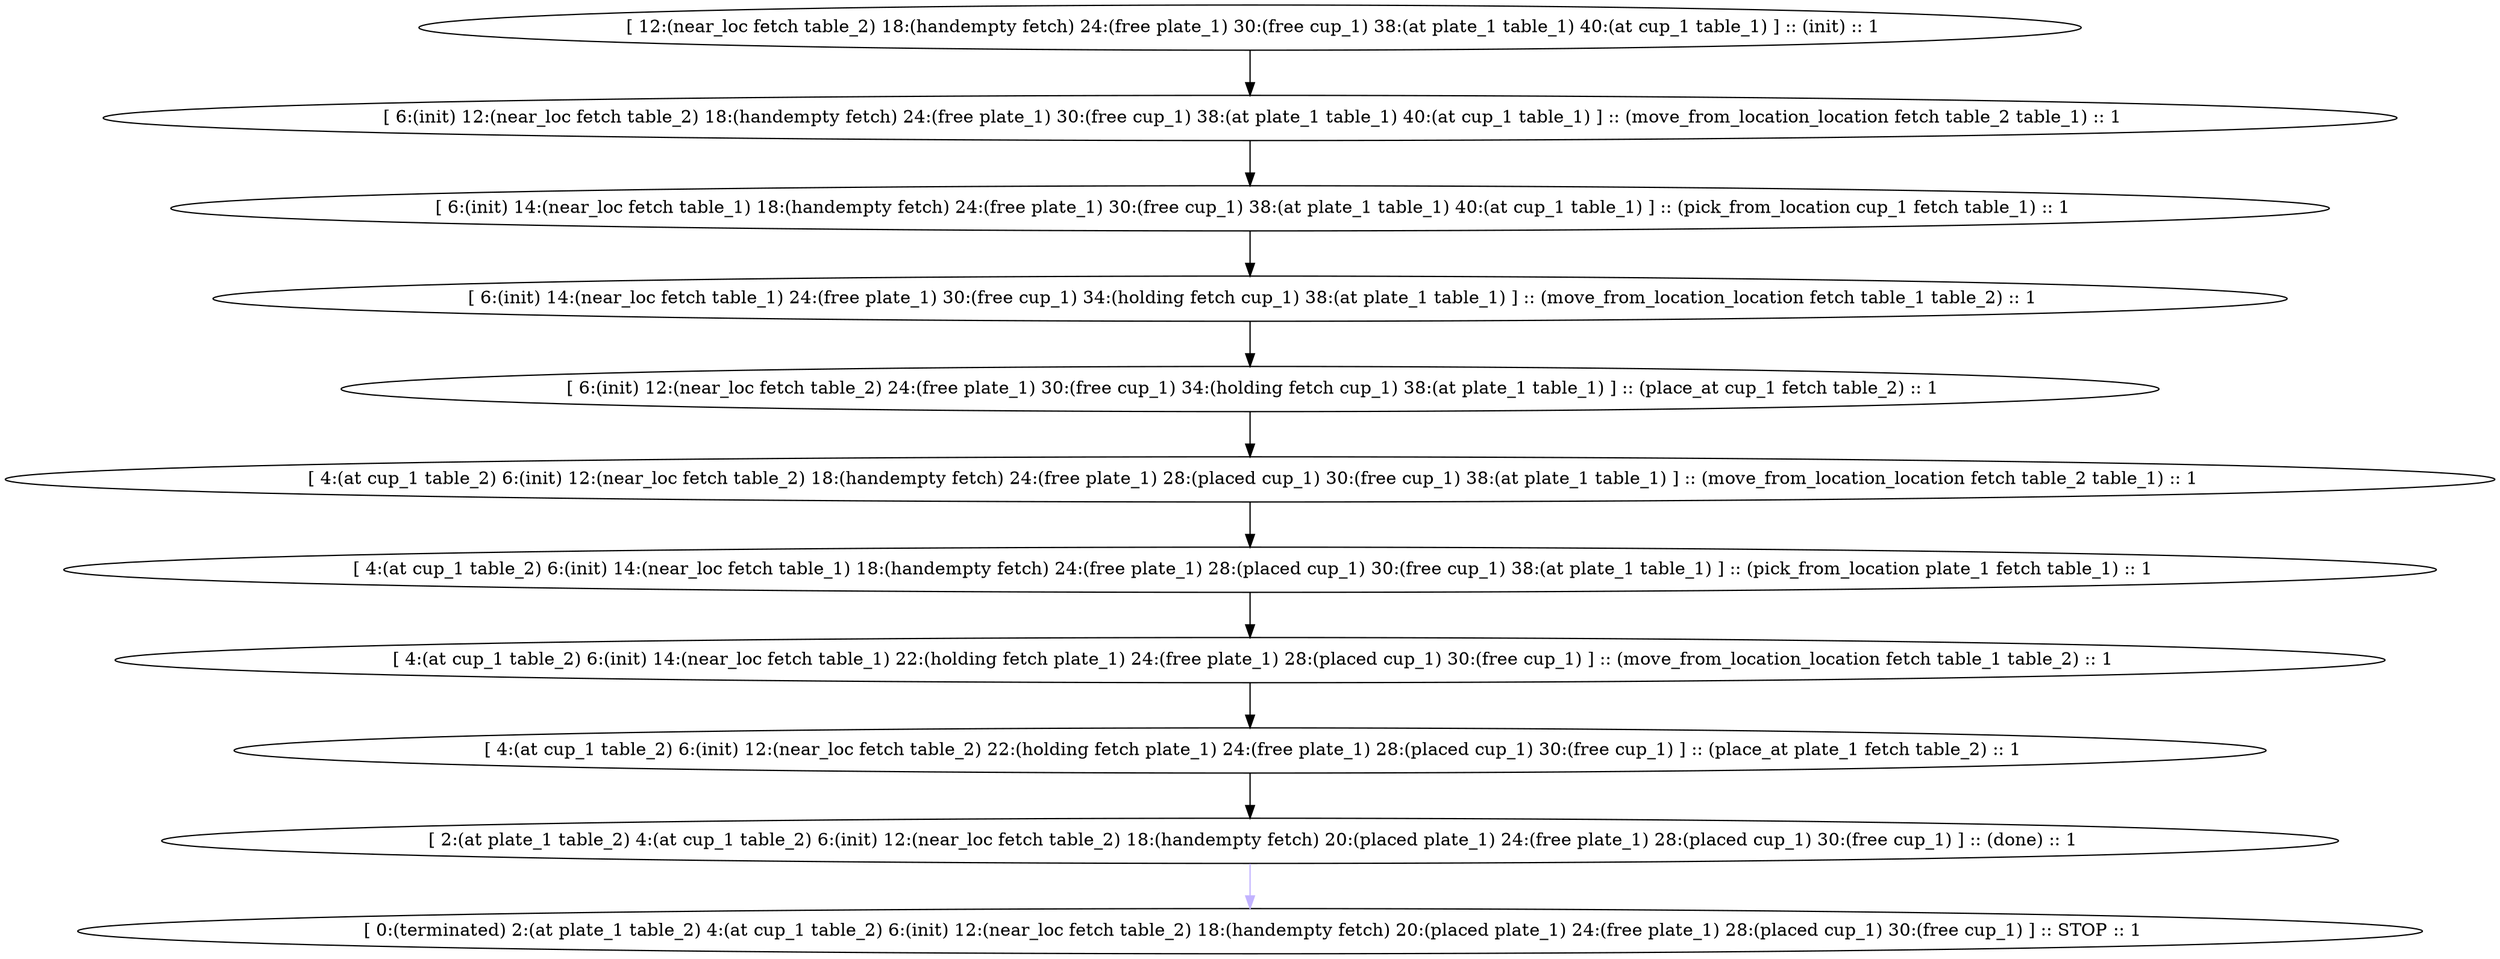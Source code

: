 Digraph G {
size = "500,500";
0 [ label = " [ 12:(near_loc fetch table_2) 18:(handempty fetch) 24:(free plate_1) 30:(free cup_1) 38:(at plate_1 table_1) 40:(at cup_1 table_1) ] :: (init) :: 1" ]; 
1 [ label = " [ 6:(init) 12:(near_loc fetch table_2) 18:(handempty fetch) 24:(free plate_1) 30:(free cup_1) 38:(at plate_1 table_1) 40:(at cup_1 table_1) ] :: (move_from_location_location fetch table_2 table_1) :: 1" ]; 
0->1 ;
2 [ label = " [ 6:(init) 14:(near_loc fetch table_1) 18:(handempty fetch) 24:(free plate_1) 30:(free cup_1) 38:(at plate_1 table_1) 40:(at cup_1 table_1) ] :: (pick_from_location cup_1 fetch table_1) :: 1" ]; 
1->2 ;
3 [ label = " [ 6:(init) 14:(near_loc fetch table_1) 24:(free plate_1) 30:(free cup_1) 34:(holding fetch cup_1) 38:(at plate_1 table_1) ] :: (move_from_location_location fetch table_1 table_2) :: 1" ]; 
2->3 ;
4 [ label = " [ 6:(init) 12:(near_loc fetch table_2) 24:(free plate_1) 30:(free cup_1) 34:(holding fetch cup_1) 38:(at plate_1 table_1) ] :: (place_at cup_1 fetch table_2) :: 1" ]; 
3->4 ;
5 [ label = " [ 4:(at cup_1 table_2) 6:(init) 12:(near_loc fetch table_2) 18:(handempty fetch) 24:(free plate_1) 28:(placed cup_1) 30:(free cup_1) 38:(at plate_1 table_1) ] :: (move_from_location_location fetch table_2 table_1) :: 1" ]; 
4->5 ;
6 [ label = " [ 4:(at cup_1 table_2) 6:(init) 14:(near_loc fetch table_1) 18:(handempty fetch) 24:(free plate_1) 28:(placed cup_1) 30:(free cup_1) 38:(at plate_1 table_1) ] :: (pick_from_location plate_1 fetch table_1) :: 1" ]; 
5->6 ;
7 [ label = " [ 4:(at cup_1 table_2) 6:(init) 14:(near_loc fetch table_1) 22:(holding fetch plate_1) 24:(free plate_1) 28:(placed cup_1) 30:(free cup_1) ] :: (move_from_location_location fetch table_1 table_2) :: 1" ]; 
6->7 ;
8 [ label = " [ 4:(at cup_1 table_2) 6:(init) 12:(near_loc fetch table_2) 22:(holding fetch plate_1) 24:(free plate_1) 28:(placed cup_1) 30:(free cup_1) ] :: (place_at plate_1 fetch table_2) :: 1" ]; 
7->8 ;
9 [ label = " [ 2:(at plate_1 table_2) 4:(at cup_1 table_2) 6:(init) 12:(near_loc fetch table_2) 18:(handempty fetch) 20:(placed plate_1) 24:(free plate_1) 28:(placed cup_1) 30:(free cup_1) ] :: (done) :: 1" ]; 
8->9 ;
10 [ label = " [ 0:(terminated) 2:(at plate_1 table_2) 4:(at cup_1 table_2) 6:(init) 12:(near_loc fetch table_2) 18:(handempty fetch) 20:(placed plate_1) 24:(free plate_1) 28:(placed cup_1) 30:(free cup_1) ] :: STOP :: 1"  ];
9->10 [shape=box,style=filled,color=".7 .3 1.0"];
}
# Cost: 9
